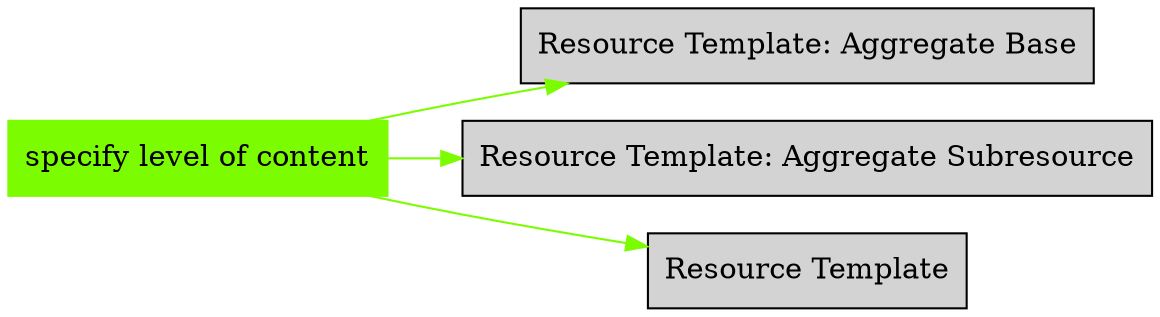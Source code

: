 digraph bettersoftware {
            rankdir = LR;
            ratio = fill;
            node [style=filled];
            node [shape = box];
"specify level of content" [colorscheme="svg" color="lawngreen"];
"specify level of content" ->  "ResourceTemplate.AggregateBase.md" [colorscheme="svg" color="lawngreen"];
"ResourceTemplate.AggregateBase.md" [label="Resource Template: Aggregate Base", URL="http://bss.parallactic.com/resources/resource-template-aggregate-base"]
"specify level of content" ->  "ResourceTemplate.AggregateSubresource.md" [colorscheme="svg" color="lawngreen"];
"ResourceTemplate.AggregateSubresource.md" [label="Resource Template: Aggregate Subresource" URL="http://bss.parallactic.com/resources/resource-template-aggregate-subresource"]
"specify level of content" ->  "ResourceTemplate.Basic.md" [colorscheme="svg" color="lawngreen"];
"ResourceTemplate.Basic.md" [label="Resource Template" URL="http://bss.parallactic.com/resources/resource-template"]
}